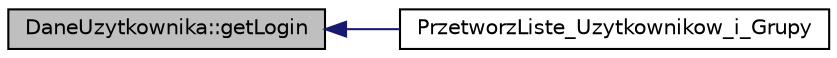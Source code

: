 digraph G
{
  edge [fontname="Helvetica",fontsize="10",labelfontname="Helvetica",labelfontsize="10"];
  node [fontname="Helvetica",fontsize="10",shape=record];
  rankdir="LR";
  Node1 [label="DaneUzytkownika::getLogin",height=0.2,width=0.4,color="black", fillcolor="grey75", style="filled" fontcolor="black"];
  Node1 -> Node2 [dir="back",color="midnightblue",fontsize="10",style="solid",fontname="Helvetica"];
  Node2 [label="PrzetworzListe_Uzytkownikow_i_Grupy",height=0.2,width=0.4,color="black", fillcolor="white", style="filled",URL="$modul_8cpp.html#ab4cbede6428c7985ea4ad587a358f73f",tooltip="Funkcja mająca na celu odpowiednie posortowanie oraz wyświetlenie listy użytkowników, zgodnie z wytycznymi zadanymi poprzez argumenty wywołania programu.Funkcja nic nie zwraca."];
}
